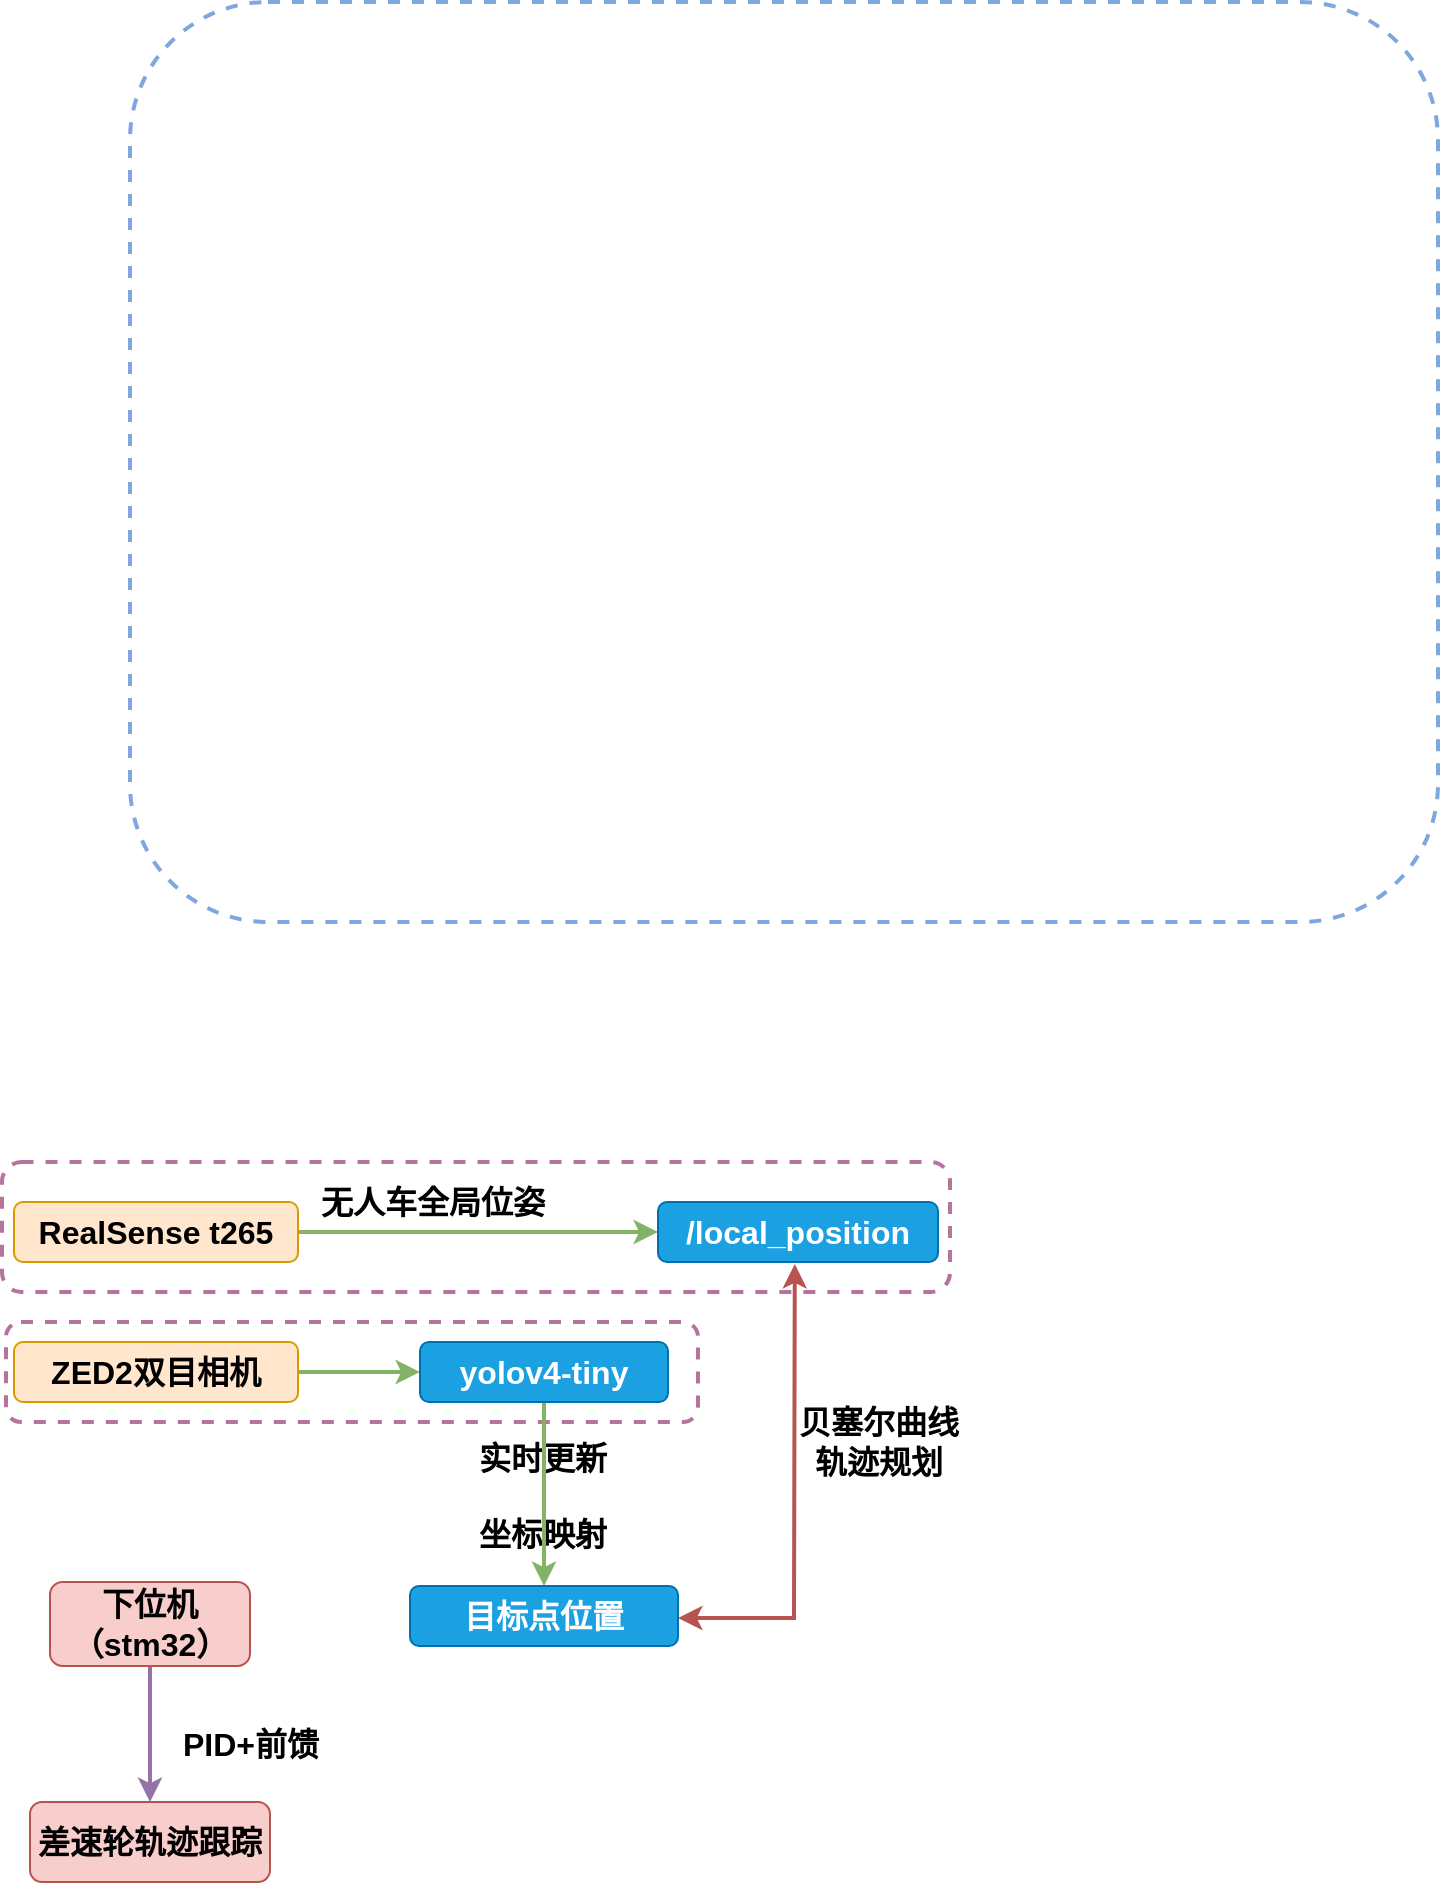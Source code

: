 <mxfile version="17.1.2" type="github">
  <diagram id="fCY6dkZUbpjvrwRvttyK" name="Page-1">
    <mxGraphModel dx="1038" dy="1754" grid="1" gridSize="10" guides="1" tooltips="1" connect="1" arrows="1" fold="1" page="1" pageScale="1" pageWidth="827" pageHeight="1169" math="0" shadow="0">
      <root>
        <mxCell id="0" />
        <mxCell id="1" parent="0" />
        <mxCell id="dyUw3utnPXXKPK0ZKmom-49" value="" style="rounded=1;whiteSpace=wrap;html=1;fontSize=16;fontColor=#FFFFFF;fillColor=none;gradientColor=#ffffff;dashed=1;strokeWidth=2;strokeColor=#7EA6E0;" vertex="1" parent="1">
          <mxGeometry x="80" y="-480" width="654" height="460" as="geometry" />
        </mxCell>
        <mxCell id="dyUw3utnPXXKPK0ZKmom-1" value="" style="rounded=1;whiteSpace=wrap;html=1;fillColor=none;dashed=1;strokeColor=#B5739D;strokeWidth=2;" vertex="1" parent="1">
          <mxGeometry x="16" y="100" width="474" height="65" as="geometry" />
        </mxCell>
        <mxCell id="dyUw3utnPXXKPK0ZKmom-2" value="" style="rounded=1;whiteSpace=wrap;html=1;fillColor=none;dashed=1;strokeColor=#B5739D;strokeWidth=2;" vertex="1" parent="1">
          <mxGeometry x="18" y="180" width="346" height="50" as="geometry" />
        </mxCell>
        <mxCell id="dyUw3utnPXXKPK0ZKmom-6" style="edgeStyle=orthogonalEdgeStyle;rounded=0;orthogonalLoop=1;jettySize=auto;html=1;strokeWidth=2;fillColor=#d5e8d4;strokeColor=#82b366;" edge="1" parent="1" source="dyUw3utnPXXKPK0ZKmom-7" target="dyUw3utnPXXKPK0ZKmom-15">
          <mxGeometry relative="1" as="geometry" />
        </mxCell>
        <mxCell id="dyUw3utnPXXKPK0ZKmom-7" value="&lt;font color=&quot;#000000&quot;&gt;RealSense t265&lt;/font&gt;" style="rounded=1;whiteSpace=wrap;html=1;fontSize=16;fillColor=#ffe6cc;strokeColor=#d79b00;fontStyle=1" vertex="1" parent="1">
          <mxGeometry x="22" y="120" width="142" height="30" as="geometry" />
        </mxCell>
        <mxCell id="dyUw3utnPXXKPK0ZKmom-8" value="" style="edgeStyle=orthogonalEdgeStyle;rounded=0;orthogonalLoop=1;jettySize=auto;html=1;strokeWidth=2;fillColor=#d5e8d4;strokeColor=#82b366;" edge="1" parent="1" source="dyUw3utnPXXKPK0ZKmom-9" target="dyUw3utnPXXKPK0ZKmom-19">
          <mxGeometry relative="1" as="geometry" />
        </mxCell>
        <mxCell id="dyUw3utnPXXKPK0ZKmom-9" value="&lt;font color=&quot;#000000&quot;&gt;ZED2双目相机&lt;/font&gt;" style="rounded=1;whiteSpace=wrap;html=1;fontSize=16;fillColor=#ffe6cc;strokeColor=#d79b00;fontStyle=1" vertex="1" parent="1">
          <mxGeometry x="22" y="190" width="142" height="30" as="geometry" />
        </mxCell>
        <mxCell id="dyUw3utnPXXKPK0ZKmom-14" value="&lt;b&gt;实时更新&lt;br&gt;&lt;br&gt;坐标映射&lt;br&gt;&lt;/b&gt;" style="text;html=1;resizable=0;autosize=1;align=center;verticalAlign=middle;points=[];fillColor=none;strokeColor=none;rounded=0;fontSize=16;" vertex="1" parent="1">
          <mxGeometry x="246" y="237" width="80" height="60" as="geometry" />
        </mxCell>
        <mxCell id="dyUw3utnPXXKPK0ZKmom-15" value="/local_position" style="rounded=1;whiteSpace=wrap;html=1;fillColor=#1ba1e2;strokeColor=#006EAF;horizontal=1;fontSize=16;fontColor=#ffffff;fontStyle=1" vertex="1" parent="1">
          <mxGeometry x="344" y="120" width="140" height="30" as="geometry" />
        </mxCell>
        <mxCell id="dyUw3utnPXXKPK0ZKmom-18" value="" style="edgeStyle=orthogonalEdgeStyle;rounded=0;orthogonalLoop=1;jettySize=auto;html=1;strokeWidth=2;fillColor=#d5e8d4;strokeColor=#82b366;" edge="1" parent="1" source="dyUw3utnPXXKPK0ZKmom-19" target="dyUw3utnPXXKPK0ZKmom-22">
          <mxGeometry relative="1" as="geometry" />
        </mxCell>
        <mxCell id="dyUw3utnPXXKPK0ZKmom-19" value="yolov4-tiny" style="rounded=1;whiteSpace=wrap;html=1;fillColor=#1ba1e2;strokeColor=#006EAF;horizontal=1;fontSize=16;fontColor=#ffffff;fontStyle=1" vertex="1" parent="1">
          <mxGeometry x="225" y="190" width="124" height="30" as="geometry" />
        </mxCell>
        <mxCell id="dyUw3utnPXXKPK0ZKmom-22" value="目标点位置" style="rounded=1;whiteSpace=wrap;html=1;fillColor=#1ba1e2;strokeColor=#006EAF;horizontal=1;fontSize=16;fontColor=#ffffff;fontStyle=1" vertex="1" parent="1">
          <mxGeometry x="220" y="312" width="134" height="30" as="geometry" />
        </mxCell>
        <mxCell id="dyUw3utnPXXKPK0ZKmom-34" value="&lt;b style=&quot;font-size: 16px&quot;&gt;无人车全局位姿&lt;/b&gt;" style="text;html=1;resizable=0;autosize=1;align=center;verticalAlign=middle;points=[];fillColor=none;strokeColor=none;rounded=0;fontSize=16;" vertex="1" parent="1">
          <mxGeometry x="166.21" y="110" width="130" height="20" as="geometry" />
        </mxCell>
        <mxCell id="dyUw3utnPXXKPK0ZKmom-60" value="" style="edgeStyle=orthogonalEdgeStyle;rounded=0;orthogonalLoop=1;jettySize=auto;html=1;strokeWidth=2;fillColor=#e1d5e7;strokeColor=#9673a6;" edge="1" parent="1" source="dyUw3utnPXXKPK0ZKmom-58" target="dyUw3utnPXXKPK0ZKmom-59">
          <mxGeometry relative="1" as="geometry" />
        </mxCell>
        <mxCell id="dyUw3utnPXXKPK0ZKmom-58" value="下位机（stm32）" style="rounded=1;whiteSpace=wrap;html=1;fillColor=#f8cecc;strokeColor=#b85450;horizontal=1;fontSize=16;fontStyle=1" vertex="1" parent="1">
          <mxGeometry x="40" y="310" width="100" height="42" as="geometry" />
        </mxCell>
        <mxCell id="dyUw3utnPXXKPK0ZKmom-59" value="差速轮轨迹跟踪" style="rounded=1;whiteSpace=wrap;html=1;fillColor=#f8cecc;strokeColor=#b85450;horizontal=1;fontSize=16;fontStyle=1" vertex="1" parent="1">
          <mxGeometry x="30" y="420" width="120" height="40" as="geometry" />
        </mxCell>
        <mxCell id="dyUw3utnPXXKPK0ZKmom-61" value="&lt;b style=&quot;font-size: 16px&quot;&gt;PID+前馈&lt;/b&gt;" style="text;html=1;resizable=0;autosize=1;align=center;verticalAlign=middle;points=[];fillColor=none;strokeColor=none;rounded=0;fontSize=16;" vertex="1" parent="1">
          <mxGeometry x="100" y="381" width="80" height="20" as="geometry" />
        </mxCell>
        <mxCell id="dyUw3utnPXXKPK0ZKmom-63" value="" style="endArrow=classic;startArrow=classic;html=1;rounded=0;strokeWidth=2;entryX=0.579;entryY=1.02;entryDx=0;entryDy=0;entryPerimeter=0;fillColor=#f8cecc;strokeColor=#b85450;exitX=1;exitY=0.5;exitDx=0;exitDy=0;" edge="1" parent="1">
          <mxGeometry width="50" height="50" relative="1" as="geometry">
            <mxPoint x="354" y="328" as="sourcePoint" />
            <mxPoint x="412.4" y="151.0" as="targetPoint" />
            <Array as="points">
              <mxPoint x="412" y="328" />
            </Array>
          </mxGeometry>
        </mxCell>
        <mxCell id="dyUw3utnPXXKPK0ZKmom-65" value="&lt;b style=&quot;font-size: 16px&quot;&gt;贝塞尔曲线&lt;br&gt;轨迹规划&lt;br&gt;&lt;/b&gt;" style="text;html=1;resizable=0;autosize=1;align=center;verticalAlign=middle;points=[];fillColor=none;strokeColor=none;rounded=0;fontSize=16;" vertex="1" parent="1">
          <mxGeometry x="404" y="220" width="100" height="40" as="geometry" />
        </mxCell>
      </root>
    </mxGraphModel>
  </diagram>
</mxfile>
